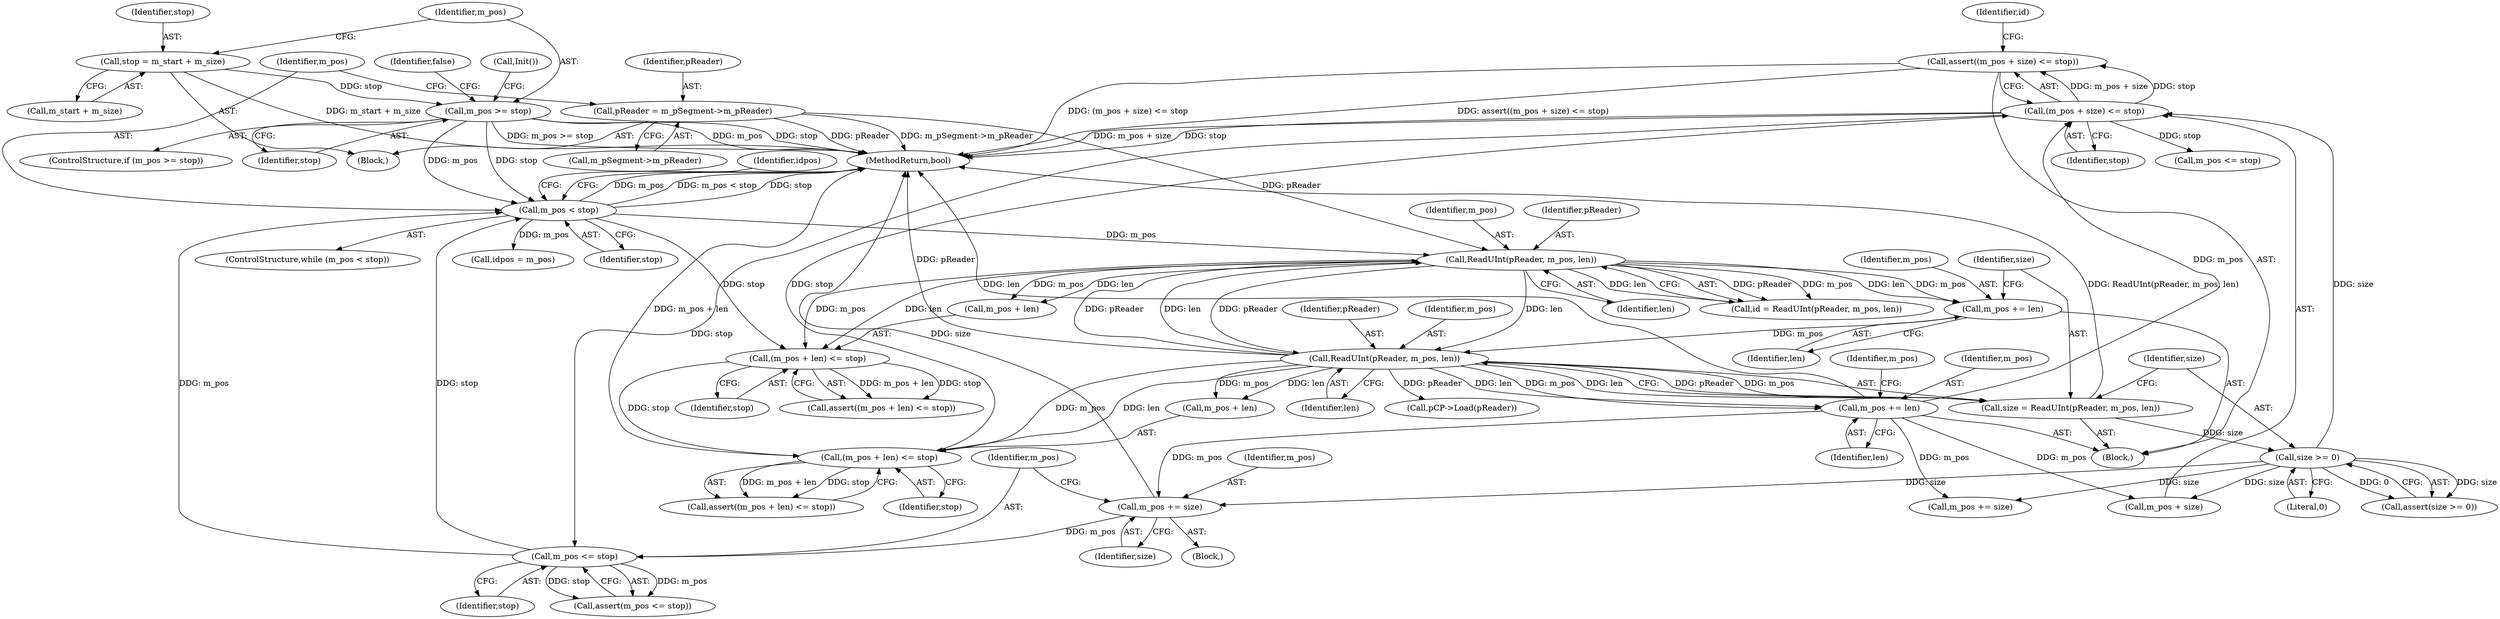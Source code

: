 digraph "1_Android_cc274e2abe8b2a6698a5c47d8aa4bb45f1f9538d_29@API" {
"1000178" [label="(Call,assert((m_pos + size) <= stop))"];
"1000179" [label="(Call,(m_pos + size) <= stop)"];
"1000175" [label="(Call,m_pos += len)"];
"1000161" [label="(Call,ReadUInt(pReader, m_pos, len))"];
"1000141" [label="(Call,ReadUInt(pReader, m_pos, len))"];
"1000123" [label="(Call,pReader = m_pSegment->m_pReader)"];
"1000129" [label="(Call,m_pos < stop)"];
"1000193" [label="(Call,m_pos <= stop)"];
"1000189" [label="(Call,m_pos += size)"];
"1000166" [label="(Call,size >= 0)"];
"1000159" [label="(Call,size = ReadUInt(pReader, m_pos, len))"];
"1000117" [label="(Call,m_pos >= stop)"];
"1000111" [label="(Call,stop = m_start + m_size)"];
"1000155" [label="(Call,m_pos += len)"];
"1000170" [label="(Call,(m_pos + len) <= stop)"];
"1000150" [label="(Call,(m_pos + len) <= stop)"];
"1000121" [label="(Identifier,false)"];
"1000193" [label="(Call,m_pos <= stop)"];
"1000160" [label="(Identifier,size)"];
"1000195" [label="(Identifier,stop)"];
"1000122" [label="(Call,Init())"];
"1000228" [label="(Call,pCP->Load(pReader))"];
"1000157" [label="(Identifier,len)"];
"1000151" [label="(Call,m_pos + len)"];
"1000179" [label="(Call,(m_pos + size) <= stop)"];
"1000124" [label="(Identifier,pReader)"];
"1000183" [label="(Identifier,stop)"];
"1000178" [label="(Call,assert((m_pos + size) <= stop))"];
"1000113" [label="(Call,m_start + m_size)"];
"1000132" [label="(Block,)"];
"1000177" [label="(Identifier,len)"];
"1000234" [label="(Call,m_pos += size)"];
"1000130" [label="(Identifier,m_pos)"];
"1000112" [label="(Identifier,stop)"];
"1000180" [label="(Call,m_pos + size)"];
"1000164" [label="(Identifier,len)"];
"1000168" [label="(Literal,0)"];
"1000162" [label="(Identifier,pReader)"];
"1000171" [label="(Call,m_pos + len)"];
"1000169" [label="(Call,assert((m_pos + len) <= stop))"];
"1000194" [label="(Identifier,m_pos)"];
"1000175" [label="(Call,m_pos += len)"];
"1000129" [label="(Call,m_pos < stop)"];
"1000238" [label="(Call,m_pos <= stop)"];
"1000176" [label="(Identifier,m_pos)"];
"1000131" [label="(Identifier,stop)"];
"1000161" [label="(Call,ReadUInt(pReader, m_pos, len))"];
"1000116" [label="(ControlStructure,if (m_pos >= stop))"];
"1000135" [label="(Identifier,idpos)"];
"1000118" [label="(Identifier,m_pos)"];
"1000150" [label="(Call,(m_pos + len) <= stop)"];
"1000156" [label="(Identifier,m_pos)"];
"1000111" [label="(Call,stop = m_start + m_size)"];
"1000174" [label="(Identifier,stop)"];
"1000188" [label="(Block,)"];
"1000181" [label="(Identifier,m_pos)"];
"1000144" [label="(Identifier,len)"];
"1000119" [label="(Identifier,stop)"];
"1000149" [label="(Call,assert((m_pos + len) <= stop))"];
"1000159" [label="(Call,size = ReadUInt(pReader, m_pos, len))"];
"1000139" [label="(Call,id = ReadUInt(pReader, m_pos, len))"];
"1000142" [label="(Identifier,pReader)"];
"1000117" [label="(Call,m_pos >= stop)"];
"1000163" [label="(Identifier,m_pos)"];
"1000109" [label="(Block,)"];
"1000154" [label="(Identifier,stop)"];
"1000155" [label="(Call,m_pos += len)"];
"1000123" [label="(Call,pReader = m_pSegment->m_pReader)"];
"1000166" [label="(Call,size >= 0)"];
"1000141" [label="(Call,ReadUInt(pReader, m_pos, len))"];
"1000167" [label="(Identifier,size)"];
"1000243" [label="(MethodReturn,bool)"];
"1000165" [label="(Call,assert(size >= 0))"];
"1000189" [label="(Call,m_pos += size)"];
"1000143" [label="(Identifier,m_pos)"];
"1000125" [label="(Call,m_pSegment->m_pReader)"];
"1000191" [label="(Identifier,size)"];
"1000186" [label="(Identifier,id)"];
"1000170" [label="(Call,(m_pos + len) <= stop)"];
"1000128" [label="(ControlStructure,while (m_pos < stop))"];
"1000190" [label="(Identifier,m_pos)"];
"1000192" [label="(Call,assert(m_pos <= stop))"];
"1000134" [label="(Call,idpos = m_pos)"];
"1000178" -> "1000132"  [label="AST: "];
"1000178" -> "1000179"  [label="CFG: "];
"1000179" -> "1000178"  [label="AST: "];
"1000186" -> "1000178"  [label="CFG: "];
"1000178" -> "1000243"  [label="DDG: (m_pos + size) <= stop"];
"1000178" -> "1000243"  [label="DDG: assert((m_pos + size) <= stop)"];
"1000179" -> "1000178"  [label="DDG: m_pos + size"];
"1000179" -> "1000178"  [label="DDG: stop"];
"1000179" -> "1000183"  [label="CFG: "];
"1000180" -> "1000179"  [label="AST: "];
"1000183" -> "1000179"  [label="AST: "];
"1000179" -> "1000243"  [label="DDG: m_pos + size"];
"1000179" -> "1000243"  [label="DDG: stop"];
"1000175" -> "1000179"  [label="DDG: m_pos"];
"1000166" -> "1000179"  [label="DDG: size"];
"1000170" -> "1000179"  [label="DDG: stop"];
"1000179" -> "1000193"  [label="DDG: stop"];
"1000179" -> "1000238"  [label="DDG: stop"];
"1000175" -> "1000132"  [label="AST: "];
"1000175" -> "1000177"  [label="CFG: "];
"1000176" -> "1000175"  [label="AST: "];
"1000177" -> "1000175"  [label="AST: "];
"1000181" -> "1000175"  [label="CFG: "];
"1000175" -> "1000243"  [label="DDG: len"];
"1000161" -> "1000175"  [label="DDG: len"];
"1000161" -> "1000175"  [label="DDG: m_pos"];
"1000175" -> "1000180"  [label="DDG: m_pos"];
"1000175" -> "1000189"  [label="DDG: m_pos"];
"1000175" -> "1000234"  [label="DDG: m_pos"];
"1000161" -> "1000159"  [label="AST: "];
"1000161" -> "1000164"  [label="CFG: "];
"1000162" -> "1000161"  [label="AST: "];
"1000163" -> "1000161"  [label="AST: "];
"1000164" -> "1000161"  [label="AST: "];
"1000159" -> "1000161"  [label="CFG: "];
"1000161" -> "1000243"  [label="DDG: pReader"];
"1000161" -> "1000141"  [label="DDG: pReader"];
"1000161" -> "1000141"  [label="DDG: len"];
"1000161" -> "1000159"  [label="DDG: pReader"];
"1000161" -> "1000159"  [label="DDG: m_pos"];
"1000161" -> "1000159"  [label="DDG: len"];
"1000141" -> "1000161"  [label="DDG: pReader"];
"1000141" -> "1000161"  [label="DDG: len"];
"1000155" -> "1000161"  [label="DDG: m_pos"];
"1000161" -> "1000170"  [label="DDG: m_pos"];
"1000161" -> "1000170"  [label="DDG: len"];
"1000161" -> "1000171"  [label="DDG: m_pos"];
"1000161" -> "1000171"  [label="DDG: len"];
"1000161" -> "1000228"  [label="DDG: pReader"];
"1000141" -> "1000139"  [label="AST: "];
"1000141" -> "1000144"  [label="CFG: "];
"1000142" -> "1000141"  [label="AST: "];
"1000143" -> "1000141"  [label="AST: "];
"1000144" -> "1000141"  [label="AST: "];
"1000139" -> "1000141"  [label="CFG: "];
"1000141" -> "1000139"  [label="DDG: pReader"];
"1000141" -> "1000139"  [label="DDG: m_pos"];
"1000141" -> "1000139"  [label="DDG: len"];
"1000123" -> "1000141"  [label="DDG: pReader"];
"1000129" -> "1000141"  [label="DDG: m_pos"];
"1000141" -> "1000150"  [label="DDG: m_pos"];
"1000141" -> "1000150"  [label="DDG: len"];
"1000141" -> "1000151"  [label="DDG: m_pos"];
"1000141" -> "1000151"  [label="DDG: len"];
"1000141" -> "1000155"  [label="DDG: len"];
"1000141" -> "1000155"  [label="DDG: m_pos"];
"1000123" -> "1000109"  [label="AST: "];
"1000123" -> "1000125"  [label="CFG: "];
"1000124" -> "1000123"  [label="AST: "];
"1000125" -> "1000123"  [label="AST: "];
"1000130" -> "1000123"  [label="CFG: "];
"1000123" -> "1000243"  [label="DDG: m_pSegment->m_pReader"];
"1000123" -> "1000243"  [label="DDG: pReader"];
"1000129" -> "1000128"  [label="AST: "];
"1000129" -> "1000131"  [label="CFG: "];
"1000130" -> "1000129"  [label="AST: "];
"1000131" -> "1000129"  [label="AST: "];
"1000135" -> "1000129"  [label="CFG: "];
"1000243" -> "1000129"  [label="CFG: "];
"1000129" -> "1000243"  [label="DDG: m_pos"];
"1000129" -> "1000243"  [label="DDG: m_pos < stop"];
"1000129" -> "1000243"  [label="DDG: stop"];
"1000193" -> "1000129"  [label="DDG: m_pos"];
"1000193" -> "1000129"  [label="DDG: stop"];
"1000117" -> "1000129"  [label="DDG: m_pos"];
"1000117" -> "1000129"  [label="DDG: stop"];
"1000129" -> "1000134"  [label="DDG: m_pos"];
"1000129" -> "1000150"  [label="DDG: stop"];
"1000193" -> "1000192"  [label="AST: "];
"1000193" -> "1000195"  [label="CFG: "];
"1000194" -> "1000193"  [label="AST: "];
"1000195" -> "1000193"  [label="AST: "];
"1000192" -> "1000193"  [label="CFG: "];
"1000193" -> "1000192"  [label="DDG: m_pos"];
"1000193" -> "1000192"  [label="DDG: stop"];
"1000189" -> "1000193"  [label="DDG: m_pos"];
"1000189" -> "1000188"  [label="AST: "];
"1000189" -> "1000191"  [label="CFG: "];
"1000190" -> "1000189"  [label="AST: "];
"1000191" -> "1000189"  [label="AST: "];
"1000194" -> "1000189"  [label="CFG: "];
"1000189" -> "1000243"  [label="DDG: size"];
"1000166" -> "1000189"  [label="DDG: size"];
"1000166" -> "1000165"  [label="AST: "];
"1000166" -> "1000168"  [label="CFG: "];
"1000167" -> "1000166"  [label="AST: "];
"1000168" -> "1000166"  [label="AST: "];
"1000165" -> "1000166"  [label="CFG: "];
"1000166" -> "1000165"  [label="DDG: size"];
"1000166" -> "1000165"  [label="DDG: 0"];
"1000159" -> "1000166"  [label="DDG: size"];
"1000166" -> "1000180"  [label="DDG: size"];
"1000166" -> "1000234"  [label="DDG: size"];
"1000159" -> "1000132"  [label="AST: "];
"1000160" -> "1000159"  [label="AST: "];
"1000167" -> "1000159"  [label="CFG: "];
"1000159" -> "1000243"  [label="DDG: ReadUInt(pReader, m_pos, len)"];
"1000117" -> "1000116"  [label="AST: "];
"1000117" -> "1000119"  [label="CFG: "];
"1000118" -> "1000117"  [label="AST: "];
"1000119" -> "1000117"  [label="AST: "];
"1000121" -> "1000117"  [label="CFG: "];
"1000122" -> "1000117"  [label="CFG: "];
"1000117" -> "1000243"  [label="DDG: stop"];
"1000117" -> "1000243"  [label="DDG: m_pos >= stop"];
"1000117" -> "1000243"  [label="DDG: m_pos"];
"1000111" -> "1000117"  [label="DDG: stop"];
"1000111" -> "1000109"  [label="AST: "];
"1000111" -> "1000113"  [label="CFG: "];
"1000112" -> "1000111"  [label="AST: "];
"1000113" -> "1000111"  [label="AST: "];
"1000118" -> "1000111"  [label="CFG: "];
"1000111" -> "1000243"  [label="DDG: m_start + m_size"];
"1000155" -> "1000132"  [label="AST: "];
"1000155" -> "1000157"  [label="CFG: "];
"1000156" -> "1000155"  [label="AST: "];
"1000157" -> "1000155"  [label="AST: "];
"1000160" -> "1000155"  [label="CFG: "];
"1000170" -> "1000169"  [label="AST: "];
"1000170" -> "1000174"  [label="CFG: "];
"1000171" -> "1000170"  [label="AST: "];
"1000174" -> "1000170"  [label="AST: "];
"1000169" -> "1000170"  [label="CFG: "];
"1000170" -> "1000243"  [label="DDG: m_pos + len"];
"1000170" -> "1000169"  [label="DDG: m_pos + len"];
"1000170" -> "1000169"  [label="DDG: stop"];
"1000150" -> "1000170"  [label="DDG: stop"];
"1000150" -> "1000149"  [label="AST: "];
"1000150" -> "1000154"  [label="CFG: "];
"1000151" -> "1000150"  [label="AST: "];
"1000154" -> "1000150"  [label="AST: "];
"1000149" -> "1000150"  [label="CFG: "];
"1000150" -> "1000149"  [label="DDG: m_pos + len"];
"1000150" -> "1000149"  [label="DDG: stop"];
}
